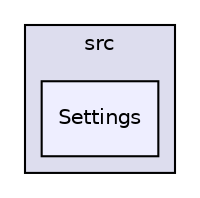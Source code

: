 digraph "D:/Work/Programmieren/Java/D-MARLA/Implementation/ZeroTypes/src/Settings" {
  compound=true
  node [ fontsize="10", fontname="Helvetica"];
  edge [ labelfontsize="10", labelfontname="Helvetica"];
  subgraph clusterdir_83c27a1a8280ea473d9aae3ae06dc9ce {
    graph [ bgcolor="#ddddee", pencolor="black", label="src" fontname="Helvetica", fontsize="10", URL="dir_83c27a1a8280ea473d9aae3ae06dc9ce.html"]
  dir_8a6bededca4b8ece6ecf0adaec1a53e6 [shape=box, label="Settings", style="filled", fillcolor="#eeeeff", pencolor="black", URL="dir_8a6bededca4b8ece6ecf0adaec1a53e6.html"];
  }
}
